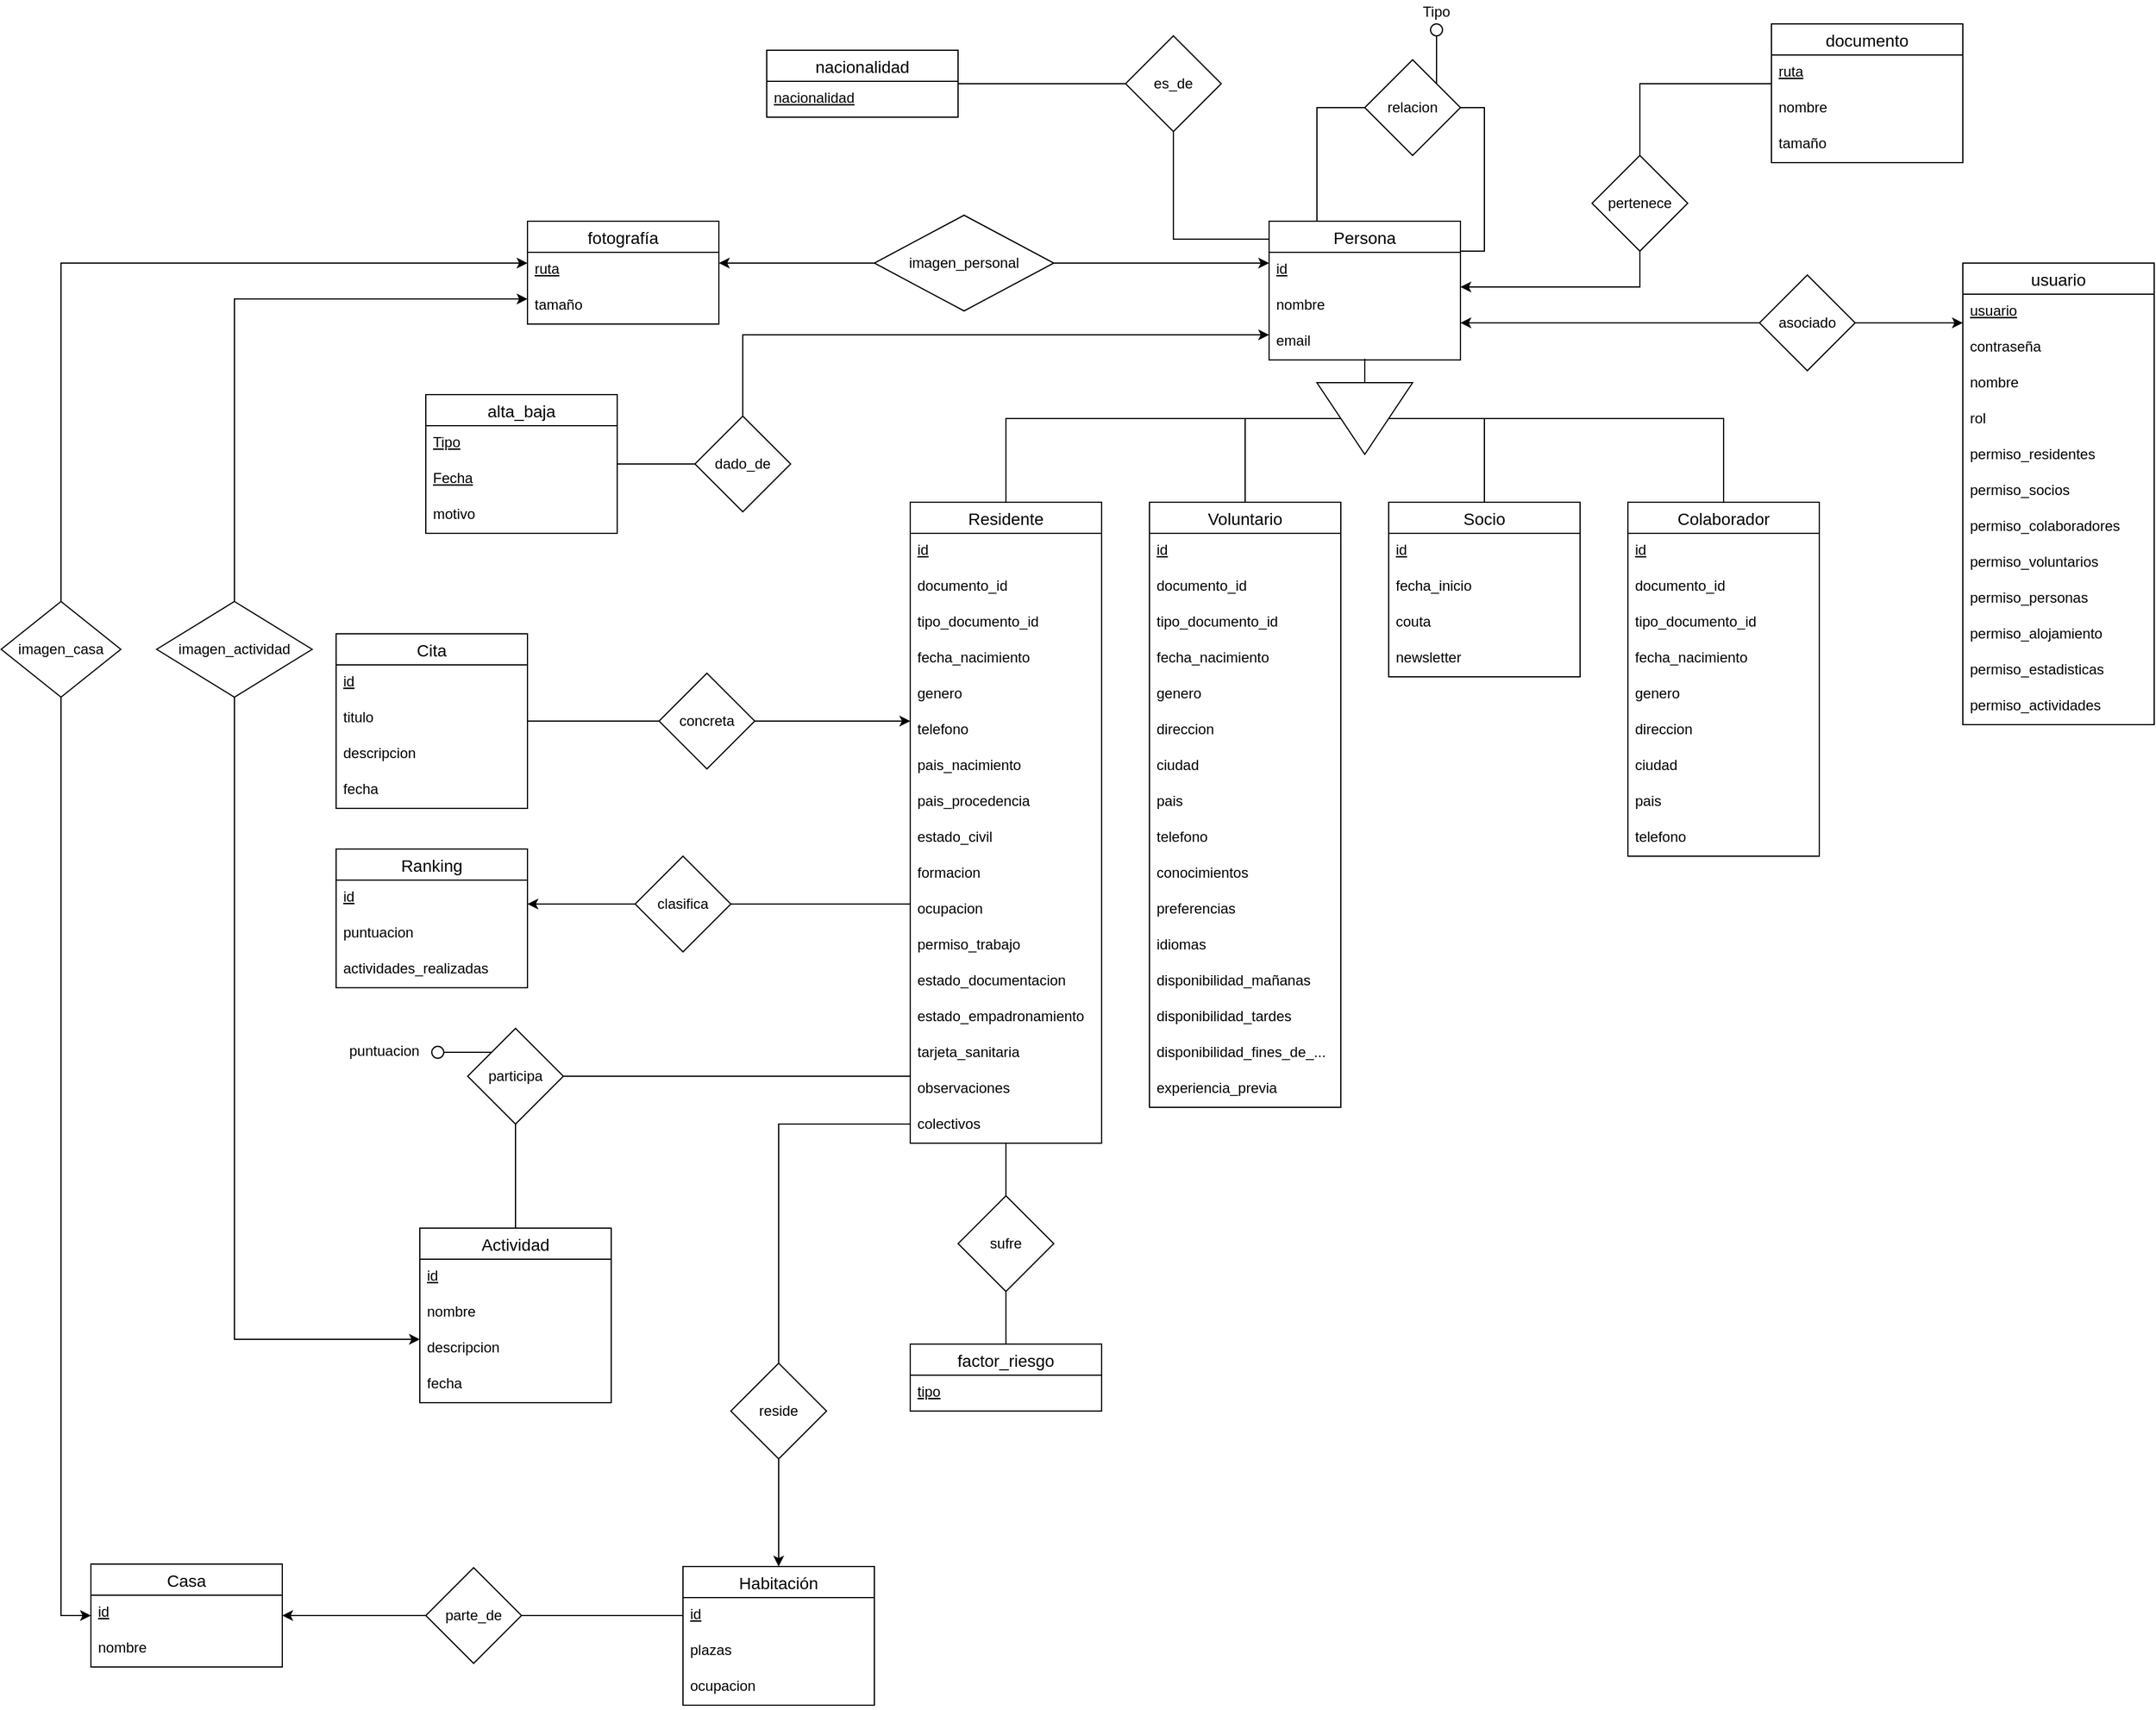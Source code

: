<mxfile>
    <diagram id="R2lEEEUBdFMjLlhIrx00" name="Page-1">
        <mxGraphModel dx="2031" dy="1960" grid="1" gridSize="10" guides="1" tooltips="1" connect="1" arrows="1" fold="1" page="1" pageScale="1" pageWidth="850" pageHeight="1100" math="0" shadow="0" extFonts="Permanent Marker^https://fonts.googleapis.com/css?family=Permanent+Marker">
            <root>
                <mxCell id="0"/>
                <mxCell id="1" parent="0"/>
                <mxCell id="RTzOuYfyrBg2ibAIZVm3-22" style="edgeStyle=orthogonalEdgeStyle;rounded=0;orthogonalLoop=1;jettySize=auto;html=1;endArrow=none;endFill=0;startArrow=classic;startFill=1;" parent="1" source="FFf9qLooeu-6CMNKy_Iy-1" target="RTzOuYfyrBg2ibAIZVm3-21" edge="1">
                    <mxGeometry relative="1" as="geometry">
                        <Array as="points">
                            <mxPoint x="660" y="190"/>
                            <mxPoint x="660" y="190"/>
                        </Array>
                    </mxGeometry>
                </mxCell>
                <mxCell id="FFf9qLooeu-6CMNKy_Iy-1" value="Persona" style="swimlane;fontStyle=0;childLayout=stackLayout;horizontal=1;startSize=26;horizontalStack=0;resizeParent=1;resizeParentMax=0;resizeLast=0;collapsible=1;marginBottom=0;align=center;fontSize=14;" parent="1" vertex="1">
                    <mxGeometry x="400" y="105" width="160" height="116" as="geometry"/>
                </mxCell>
                <mxCell id="FFf9qLooeu-6CMNKy_Iy-3" value="id" style="text;strokeColor=none;fillColor=none;spacingLeft=4;spacingRight=4;overflow=hidden;rotatable=0;points=[[0,0.5],[1,0.5]];portConstraint=eastwest;fontSize=12;fontStyle=4" parent="FFf9qLooeu-6CMNKy_Iy-1" vertex="1">
                    <mxGeometry y="26" width="160" height="30" as="geometry"/>
                </mxCell>
                <mxCell id="FFf9qLooeu-6CMNKy_Iy-4" value="nombre" style="text;strokeColor=none;fillColor=none;spacingLeft=4;spacingRight=4;overflow=hidden;rotatable=0;points=[[0,0.5],[1,0.5]];portConstraint=eastwest;fontSize=12;" parent="FFf9qLooeu-6CMNKy_Iy-1" vertex="1">
                    <mxGeometry y="56" width="160" height="30" as="geometry"/>
                </mxCell>
                <mxCell id="O4gCh91EaSXW-Slrrqmf-2" value="email" style="text;strokeColor=none;fillColor=none;spacingLeft=4;spacingRight=4;overflow=hidden;rotatable=0;points=[[0,0.5],[1,0.5]];portConstraint=eastwest;fontSize=12;" parent="FFf9qLooeu-6CMNKy_Iy-1" vertex="1">
                    <mxGeometry y="86" width="160" height="30" as="geometry"/>
                </mxCell>
                <mxCell id="FFf9qLooeu-6CMNKy_Iy-5" value="Voluntario" style="swimlane;fontStyle=0;childLayout=stackLayout;horizontal=1;startSize=26;horizontalStack=0;resizeParent=1;resizeParentMax=0;resizeLast=0;collapsible=1;marginBottom=0;align=center;fontSize=14;" parent="1" vertex="1">
                    <mxGeometry x="300" y="340" width="160" height="506" as="geometry"/>
                </mxCell>
                <mxCell id="FFf9qLooeu-6CMNKy_Iy-6" value="id" style="text;strokeColor=none;fillColor=none;spacingLeft=4;spacingRight=4;overflow=hidden;rotatable=0;points=[[0,0.5],[1,0.5]];portConstraint=eastwest;fontSize=12;fontStyle=4" parent="FFf9qLooeu-6CMNKy_Iy-5" vertex="1">
                    <mxGeometry y="26" width="160" height="30" as="geometry"/>
                </mxCell>
                <mxCell id="FFf9qLooeu-6CMNKy_Iy-7" value="documento_id" style="text;strokeColor=none;fillColor=none;spacingLeft=4;spacingRight=4;overflow=hidden;rotatable=0;points=[[0,0.5],[1,0.5]];portConstraint=eastwest;fontSize=12;" parent="FFf9qLooeu-6CMNKy_Iy-5" vertex="1">
                    <mxGeometry y="56" width="160" height="30" as="geometry"/>
                </mxCell>
                <mxCell id="O4gCh91EaSXW-Slrrqmf-4" value="tipo_documento_id" style="text;strokeColor=none;fillColor=none;spacingLeft=4;spacingRight=4;overflow=hidden;rotatable=0;points=[[0,0.5],[1,0.5]];portConstraint=eastwest;fontSize=12;" parent="FFf9qLooeu-6CMNKy_Iy-5" vertex="1">
                    <mxGeometry y="86" width="160" height="30" as="geometry"/>
                </mxCell>
                <mxCell id="O4gCh91EaSXW-Slrrqmf-84" value="fecha_nacimiento" style="text;strokeColor=none;fillColor=none;spacingLeft=4;spacingRight=4;overflow=hidden;rotatable=0;points=[[0,0.5],[1,0.5]];portConstraint=eastwest;fontSize=12;" parent="FFf9qLooeu-6CMNKy_Iy-5" vertex="1">
                    <mxGeometry y="116" width="160" height="30" as="geometry"/>
                </mxCell>
                <mxCell id="O4gCh91EaSXW-Slrrqmf-85" value="genero" style="text;strokeColor=none;fillColor=none;spacingLeft=4;spacingRight=4;overflow=hidden;rotatable=0;points=[[0,0.5],[1,0.5]];portConstraint=eastwest;fontSize=12;" parent="FFf9qLooeu-6CMNKy_Iy-5" vertex="1">
                    <mxGeometry y="146" width="160" height="30" as="geometry"/>
                </mxCell>
                <mxCell id="O4gCh91EaSXW-Slrrqmf-92" value="direccion" style="text;strokeColor=none;fillColor=none;spacingLeft=4;spacingRight=4;overflow=hidden;rotatable=0;points=[[0,0.5],[1,0.5]];portConstraint=eastwest;fontSize=12;" parent="FFf9qLooeu-6CMNKy_Iy-5" vertex="1">
                    <mxGeometry y="176" width="160" height="30" as="geometry"/>
                </mxCell>
                <mxCell id="O4gCh91EaSXW-Slrrqmf-93" value="ciudad" style="text;strokeColor=none;fillColor=none;spacingLeft=4;spacingRight=4;overflow=hidden;rotatable=0;points=[[0,0.5],[1,0.5]];portConstraint=eastwest;fontSize=12;" parent="FFf9qLooeu-6CMNKy_Iy-5" vertex="1">
                    <mxGeometry y="206" width="160" height="30" as="geometry"/>
                </mxCell>
                <mxCell id="O4gCh91EaSXW-Slrrqmf-94" value="pais" style="text;strokeColor=none;fillColor=none;spacingLeft=4;spacingRight=4;overflow=hidden;rotatable=0;points=[[0,0.5],[1,0.5]];portConstraint=eastwest;fontSize=12;" parent="FFf9qLooeu-6CMNKy_Iy-5" vertex="1">
                    <mxGeometry y="236" width="160" height="30" as="geometry"/>
                </mxCell>
                <mxCell id="O4gCh91EaSXW-Slrrqmf-96" value="telefono" style="text;strokeColor=none;fillColor=none;spacingLeft=4;spacingRight=4;overflow=hidden;rotatable=0;points=[[0,0.5],[1,0.5]];portConstraint=eastwest;fontSize=12;" parent="FFf9qLooeu-6CMNKy_Iy-5" vertex="1">
                    <mxGeometry y="266" width="160" height="30" as="geometry"/>
                </mxCell>
                <mxCell id="O4gCh91EaSXW-Slrrqmf-97" value="conocimientos" style="text;strokeColor=none;fillColor=none;spacingLeft=4;spacingRight=4;overflow=hidden;rotatable=0;points=[[0,0.5],[1,0.5]];portConstraint=eastwest;fontSize=12;" parent="FFf9qLooeu-6CMNKy_Iy-5" vertex="1">
                    <mxGeometry y="296" width="160" height="30" as="geometry"/>
                </mxCell>
                <mxCell id="O4gCh91EaSXW-Slrrqmf-98" value="preferencias" style="text;strokeColor=none;fillColor=none;spacingLeft=4;spacingRight=4;overflow=hidden;rotatable=0;points=[[0,0.5],[1,0.5]];portConstraint=eastwest;fontSize=12;" parent="FFf9qLooeu-6CMNKy_Iy-5" vertex="1">
                    <mxGeometry y="326" width="160" height="30" as="geometry"/>
                </mxCell>
                <mxCell id="O4gCh91EaSXW-Slrrqmf-99" value="idiomas" style="text;strokeColor=none;fillColor=none;spacingLeft=4;spacingRight=4;overflow=hidden;rotatable=0;points=[[0,0.5],[1,0.5]];portConstraint=eastwest;fontSize=12;" parent="FFf9qLooeu-6CMNKy_Iy-5" vertex="1">
                    <mxGeometry y="356" width="160" height="30" as="geometry"/>
                </mxCell>
                <mxCell id="O4gCh91EaSXW-Slrrqmf-100" value="disponibilidad_mañanas" style="text;strokeColor=none;fillColor=none;spacingLeft=4;spacingRight=4;overflow=hidden;rotatable=0;points=[[0,0.5],[1,0.5]];portConstraint=eastwest;fontSize=12;" parent="FFf9qLooeu-6CMNKy_Iy-5" vertex="1">
                    <mxGeometry y="386" width="160" height="30" as="geometry"/>
                </mxCell>
                <mxCell id="O4gCh91EaSXW-Slrrqmf-102" value="disponibilidad_tardes" style="text;strokeColor=none;fillColor=none;spacingLeft=4;spacingRight=4;overflow=hidden;rotatable=0;points=[[0,0.5],[1,0.5]];portConstraint=eastwest;fontSize=12;" parent="FFf9qLooeu-6CMNKy_Iy-5" vertex="1">
                    <mxGeometry y="416" width="160" height="30" as="geometry"/>
                </mxCell>
                <mxCell id="O4gCh91EaSXW-Slrrqmf-103" value="disponibilidad_fines_de_..." style="text;strokeColor=none;fillColor=none;spacingLeft=4;spacingRight=4;overflow=hidden;rotatable=0;points=[[0,0.5],[1,0.5]];portConstraint=eastwest;fontSize=12;" parent="FFf9qLooeu-6CMNKy_Iy-5" vertex="1">
                    <mxGeometry y="446" width="160" height="30" as="geometry"/>
                </mxCell>
                <mxCell id="O4gCh91EaSXW-Slrrqmf-114" value="experiencia_previa" style="text;strokeColor=none;fillColor=none;spacingLeft=4;spacingRight=4;overflow=hidden;rotatable=0;points=[[0,0.5],[1,0.5]];portConstraint=eastwest;fontSize=12;" parent="FFf9qLooeu-6CMNKy_Iy-5" vertex="1">
                    <mxGeometry y="476" width="160" height="30" as="geometry"/>
                </mxCell>
                <mxCell id="FFf9qLooeu-6CMNKy_Iy-8" value="Socio" style="swimlane;fontStyle=0;childLayout=stackLayout;horizontal=1;startSize=26;horizontalStack=0;resizeParent=1;resizeParentMax=0;resizeLast=0;collapsible=1;marginBottom=0;align=center;fontSize=14;" parent="1" vertex="1">
                    <mxGeometry x="500" y="340" width="160" height="146" as="geometry"/>
                </mxCell>
                <mxCell id="FFf9qLooeu-6CMNKy_Iy-10" value="id" style="text;strokeColor=none;fillColor=none;spacingLeft=4;spacingRight=4;overflow=hidden;rotatable=0;points=[[0,0.5],[1,0.5]];portConstraint=eastwest;fontSize=12;fontStyle=4" parent="FFf9qLooeu-6CMNKy_Iy-8" vertex="1">
                    <mxGeometry y="26" width="160" height="30" as="geometry"/>
                </mxCell>
                <mxCell id="O4gCh91EaSXW-Slrrqmf-115" value="fecha_inicio" style="text;strokeColor=none;fillColor=none;spacingLeft=4;spacingRight=4;overflow=hidden;rotatable=0;points=[[0,0.5],[1,0.5]];portConstraint=eastwest;fontSize=12;" parent="FFf9qLooeu-6CMNKy_Iy-8" vertex="1">
                    <mxGeometry y="56" width="160" height="30" as="geometry"/>
                </mxCell>
                <mxCell id="O4gCh91EaSXW-Slrrqmf-116" value="couta" style="text;strokeColor=none;fillColor=none;spacingLeft=4;spacingRight=4;overflow=hidden;rotatable=0;points=[[0,0.5],[1,0.5]];portConstraint=eastwest;fontSize=12;" parent="FFf9qLooeu-6CMNKy_Iy-8" vertex="1">
                    <mxGeometry y="86" width="160" height="30" as="geometry"/>
                </mxCell>
                <mxCell id="O4gCh91EaSXW-Slrrqmf-117" value="newsletter" style="text;strokeColor=none;fillColor=none;spacingLeft=4;spacingRight=4;overflow=hidden;rotatable=0;points=[[0,0.5],[1,0.5]];portConstraint=eastwest;fontSize=12;" parent="FFf9qLooeu-6CMNKy_Iy-8" vertex="1">
                    <mxGeometry y="116" width="160" height="30" as="geometry"/>
                </mxCell>
                <mxCell id="FFf9qLooeu-6CMNKy_Iy-11" value="Colaborador" style="swimlane;fontStyle=0;childLayout=stackLayout;horizontal=1;startSize=26;horizontalStack=0;resizeParent=1;resizeParentMax=0;resizeLast=0;collapsible=1;marginBottom=0;align=center;fontSize=14;" parent="1" vertex="1">
                    <mxGeometry x="700" y="340" width="160" height="296" as="geometry"/>
                </mxCell>
                <mxCell id="FFf9qLooeu-6CMNKy_Iy-13" value="id" style="text;strokeColor=none;fillColor=none;spacingLeft=4;spacingRight=4;overflow=hidden;rotatable=0;points=[[0,0.5],[1,0.5]];portConstraint=eastwest;fontSize=12;fontStyle=4" parent="FFf9qLooeu-6CMNKy_Iy-11" vertex="1">
                    <mxGeometry y="26" width="160" height="30" as="geometry"/>
                </mxCell>
                <mxCell id="O4gCh91EaSXW-Slrrqmf-7" value="documento_id" style="text;strokeColor=none;fillColor=none;spacingLeft=4;spacingRight=4;overflow=hidden;rotatable=0;points=[[0,0.5],[1,0.5]];portConstraint=eastwest;fontSize=12;" parent="FFf9qLooeu-6CMNKy_Iy-11" vertex="1">
                    <mxGeometry y="56" width="160" height="30" as="geometry"/>
                </mxCell>
                <mxCell id="O4gCh91EaSXW-Slrrqmf-8" value="tipo_documento_id" style="text;strokeColor=none;fillColor=none;spacingLeft=4;spacingRight=4;overflow=hidden;rotatable=0;points=[[0,0.5],[1,0.5]];portConstraint=eastwest;fontSize=12;" parent="FFf9qLooeu-6CMNKy_Iy-11" vertex="1">
                    <mxGeometry y="86" width="160" height="30" as="geometry"/>
                </mxCell>
                <mxCell id="O4gCh91EaSXW-Slrrqmf-121" value="fecha_nacimiento" style="text;strokeColor=none;fillColor=none;spacingLeft=4;spacingRight=4;overflow=hidden;rotatable=0;points=[[0,0.5],[1,0.5]];portConstraint=eastwest;fontSize=12;" parent="FFf9qLooeu-6CMNKy_Iy-11" vertex="1">
                    <mxGeometry y="116" width="160" height="30" as="geometry"/>
                </mxCell>
                <mxCell id="O4gCh91EaSXW-Slrrqmf-122" value="genero" style="text;strokeColor=none;fillColor=none;spacingLeft=4;spacingRight=4;overflow=hidden;rotatable=0;points=[[0,0.5],[1,0.5]];portConstraint=eastwest;fontSize=12;" parent="FFf9qLooeu-6CMNKy_Iy-11" vertex="1">
                    <mxGeometry y="146" width="160" height="30" as="geometry"/>
                </mxCell>
                <mxCell id="O4gCh91EaSXW-Slrrqmf-123" value="direccion" style="text;strokeColor=none;fillColor=none;spacingLeft=4;spacingRight=4;overflow=hidden;rotatable=0;points=[[0,0.5],[1,0.5]];portConstraint=eastwest;fontSize=12;" parent="FFf9qLooeu-6CMNKy_Iy-11" vertex="1">
                    <mxGeometry y="176" width="160" height="30" as="geometry"/>
                </mxCell>
                <mxCell id="O4gCh91EaSXW-Slrrqmf-124" value="ciudad" style="text;strokeColor=none;fillColor=none;spacingLeft=4;spacingRight=4;overflow=hidden;rotatable=0;points=[[0,0.5],[1,0.5]];portConstraint=eastwest;fontSize=12;" parent="FFf9qLooeu-6CMNKy_Iy-11" vertex="1">
                    <mxGeometry y="206" width="160" height="30" as="geometry"/>
                </mxCell>
                <mxCell id="O4gCh91EaSXW-Slrrqmf-125" value="pais" style="text;strokeColor=none;fillColor=none;spacingLeft=4;spacingRight=4;overflow=hidden;rotatable=0;points=[[0,0.5],[1,0.5]];portConstraint=eastwest;fontSize=12;" parent="FFf9qLooeu-6CMNKy_Iy-11" vertex="1">
                    <mxGeometry y="236" width="160" height="30" as="geometry"/>
                </mxCell>
                <mxCell id="O4gCh91EaSXW-Slrrqmf-127" value="telefono" style="text;strokeColor=none;fillColor=none;spacingLeft=4;spacingRight=4;overflow=hidden;rotatable=0;points=[[0,0.5],[1,0.5]];portConstraint=eastwest;fontSize=12;" parent="FFf9qLooeu-6CMNKy_Iy-11" vertex="1">
                    <mxGeometry y="266" width="160" height="30" as="geometry"/>
                </mxCell>
                <mxCell id="8" style="edgeStyle=orthogonalEdgeStyle;rounded=0;orthogonalLoop=1;jettySize=auto;html=1;endArrow=none;endFill=0;" edge="1" parent="1" source="FFf9qLooeu-6CMNKy_Iy-14" target="7">
                    <mxGeometry relative="1" as="geometry"/>
                </mxCell>
                <mxCell id="FFf9qLooeu-6CMNKy_Iy-14" value="Residente" style="swimlane;fontStyle=0;childLayout=stackLayout;horizontal=1;startSize=26;horizontalStack=0;resizeParent=1;resizeParentMax=0;resizeLast=0;collapsible=1;marginBottom=0;align=center;fontSize=14;" parent="1" vertex="1">
                    <mxGeometry x="100" y="340" width="160" height="536" as="geometry"/>
                </mxCell>
                <mxCell id="FFf9qLooeu-6CMNKy_Iy-15" value="id" style="text;strokeColor=none;fillColor=none;spacingLeft=4;spacingRight=4;overflow=hidden;rotatable=0;points=[[0,0.5],[1,0.5]];portConstraint=eastwest;fontSize=12;fontStyle=4" parent="FFf9qLooeu-6CMNKy_Iy-14" vertex="1">
                    <mxGeometry y="26" width="160" height="30" as="geometry"/>
                </mxCell>
                <mxCell id="FFf9qLooeu-6CMNKy_Iy-16" value="documento_id" style="text;strokeColor=none;fillColor=none;spacingLeft=4;spacingRight=4;overflow=hidden;rotatable=0;points=[[0,0.5],[1,0.5]];portConstraint=eastwest;fontSize=12;" parent="FFf9qLooeu-6CMNKy_Iy-14" vertex="1">
                    <mxGeometry y="56" width="160" height="30" as="geometry"/>
                </mxCell>
                <mxCell id="O4gCh91EaSXW-Slrrqmf-3" value="tipo_documento_id" style="text;strokeColor=none;fillColor=none;spacingLeft=4;spacingRight=4;overflow=hidden;rotatable=0;points=[[0,0.5],[1,0.5]];portConstraint=eastwest;fontSize=12;" parent="FFf9qLooeu-6CMNKy_Iy-14" vertex="1">
                    <mxGeometry y="86" width="160" height="30" as="geometry"/>
                </mxCell>
                <mxCell id="O4gCh91EaSXW-Slrrqmf-9" value="fecha_nacimiento" style="text;strokeColor=none;fillColor=none;spacingLeft=4;spacingRight=4;overflow=hidden;rotatable=0;points=[[0,0.5],[1,0.5]];portConstraint=eastwest;fontSize=12;" parent="FFf9qLooeu-6CMNKy_Iy-14" vertex="1">
                    <mxGeometry y="116" width="160" height="30" as="geometry"/>
                </mxCell>
                <mxCell id="O4gCh91EaSXW-Slrrqmf-10" value="genero" style="text;strokeColor=none;fillColor=none;spacingLeft=4;spacingRight=4;overflow=hidden;rotatable=0;points=[[0,0.5],[1,0.5]];portConstraint=eastwest;fontSize=12;" parent="FFf9qLooeu-6CMNKy_Iy-14" vertex="1">
                    <mxGeometry y="146" width="160" height="30" as="geometry"/>
                </mxCell>
                <mxCell id="O4gCh91EaSXW-Slrrqmf-11" value="telefono" style="text;strokeColor=none;fillColor=none;spacingLeft=4;spacingRight=4;overflow=hidden;rotatable=0;points=[[0,0.5],[1,0.5]];portConstraint=eastwest;fontSize=12;" parent="FFf9qLooeu-6CMNKy_Iy-14" vertex="1">
                    <mxGeometry y="176" width="160" height="30" as="geometry"/>
                </mxCell>
                <mxCell id="O4gCh91EaSXW-Slrrqmf-21" value="pais_nacimiento" style="text;strokeColor=none;fillColor=none;spacingLeft=4;spacingRight=4;overflow=hidden;rotatable=0;points=[[0,0.5],[1,0.5]];portConstraint=eastwest;fontSize=12;" parent="FFf9qLooeu-6CMNKy_Iy-14" vertex="1">
                    <mxGeometry y="206" width="160" height="30" as="geometry"/>
                </mxCell>
                <mxCell id="O4gCh91EaSXW-Slrrqmf-22" value="pais_procedencia" style="text;strokeColor=none;fillColor=none;spacingLeft=4;spacingRight=4;overflow=hidden;rotatable=0;points=[[0,0.5],[1,0.5]];portConstraint=eastwest;fontSize=12;" parent="FFf9qLooeu-6CMNKy_Iy-14" vertex="1">
                    <mxGeometry y="236" width="160" height="30" as="geometry"/>
                </mxCell>
                <mxCell id="O4gCh91EaSXW-Slrrqmf-31" value="estado_civil" style="text;strokeColor=none;fillColor=none;spacingLeft=4;spacingRight=4;overflow=hidden;rotatable=0;points=[[0,0.5],[1,0.5]];portConstraint=eastwest;fontSize=12;" parent="FFf9qLooeu-6CMNKy_Iy-14" vertex="1">
                    <mxGeometry y="266" width="160" height="30" as="geometry"/>
                </mxCell>
                <mxCell id="O4gCh91EaSXW-Slrrqmf-35" value="formacion" style="text;strokeColor=none;fillColor=none;spacingLeft=4;spacingRight=4;overflow=hidden;rotatable=0;points=[[0,0.5],[1,0.5]];portConstraint=eastwest;fontSize=12;" parent="FFf9qLooeu-6CMNKy_Iy-14" vertex="1">
                    <mxGeometry y="296" width="160" height="30" as="geometry"/>
                </mxCell>
                <mxCell id="O4gCh91EaSXW-Slrrqmf-36" value="ocupacion" style="text;strokeColor=none;fillColor=none;spacingLeft=4;spacingRight=4;overflow=hidden;rotatable=0;points=[[0,0.5],[1,0.5]];portConstraint=eastwest;fontSize=12;" parent="FFf9qLooeu-6CMNKy_Iy-14" vertex="1">
                    <mxGeometry y="326" width="160" height="30" as="geometry"/>
                </mxCell>
                <mxCell id="O4gCh91EaSXW-Slrrqmf-53" value="permiso_trabajo" style="text;strokeColor=none;fillColor=none;spacingLeft=4;spacingRight=4;overflow=hidden;rotatable=0;points=[[0,0.5],[1,0.5]];portConstraint=eastwest;fontSize=12;" parent="FFf9qLooeu-6CMNKy_Iy-14" vertex="1">
                    <mxGeometry y="356" width="160" height="30" as="geometry"/>
                </mxCell>
                <mxCell id="O4gCh91EaSXW-Slrrqmf-70" value="estado_documentacion" style="text;strokeColor=none;fillColor=none;spacingLeft=4;spacingRight=4;overflow=hidden;rotatable=0;points=[[0,0.5],[1,0.5]];portConstraint=eastwest;fontSize=12;" parent="FFf9qLooeu-6CMNKy_Iy-14" vertex="1">
                    <mxGeometry y="386" width="160" height="30" as="geometry"/>
                </mxCell>
                <mxCell id="O4gCh91EaSXW-Slrrqmf-71" value="estado_empadronamiento" style="text;strokeColor=none;fillColor=none;spacingLeft=4;spacingRight=4;overflow=hidden;rotatable=0;points=[[0,0.5],[1,0.5]];portConstraint=eastwest;fontSize=12;" parent="FFf9qLooeu-6CMNKy_Iy-14" vertex="1">
                    <mxGeometry y="416" width="160" height="30" as="geometry"/>
                </mxCell>
                <mxCell id="O4gCh91EaSXW-Slrrqmf-72" value="tarjeta_sanitaria" style="text;strokeColor=none;fillColor=none;spacingLeft=4;spacingRight=4;overflow=hidden;rotatable=0;points=[[0,0.5],[1,0.5]];portConstraint=eastwest;fontSize=12;" parent="FFf9qLooeu-6CMNKy_Iy-14" vertex="1">
                    <mxGeometry y="446" width="160" height="30" as="geometry"/>
                </mxCell>
                <mxCell id="O4gCh91EaSXW-Slrrqmf-76" value="observaciones" style="text;strokeColor=none;fillColor=none;spacingLeft=4;spacingRight=4;overflow=hidden;rotatable=0;points=[[0,0.5],[1,0.5]];portConstraint=eastwest;fontSize=12;" parent="FFf9qLooeu-6CMNKy_Iy-14" vertex="1">
                    <mxGeometry y="476" width="160" height="30" as="geometry"/>
                </mxCell>
                <mxCell id="O4gCh91EaSXW-Slrrqmf-77" value="colectivos" style="text;strokeColor=none;fillColor=none;spacingLeft=4;spacingRight=4;overflow=hidden;rotatable=0;points=[[0,0.5],[1,0.5]];portConstraint=eastwest;fontSize=12;" parent="FFf9qLooeu-6CMNKy_Iy-14" vertex="1">
                    <mxGeometry y="506" width="160" height="30" as="geometry"/>
                </mxCell>
                <mxCell id="FFf9qLooeu-6CMNKy_Iy-19" style="edgeStyle=orthogonalEdgeStyle;rounded=0;orthogonalLoop=1;jettySize=auto;html=1;endArrow=none;endFill=0;" parent="1" source="FFf9qLooeu-6CMNKy_Iy-17" target="FFf9qLooeu-6CMNKy_Iy-1" edge="1">
                    <mxGeometry relative="1" as="geometry"/>
                </mxCell>
                <mxCell id="FFf9qLooeu-6CMNKy_Iy-20" style="edgeStyle=orthogonalEdgeStyle;rounded=0;orthogonalLoop=1;jettySize=auto;html=1;endArrow=none;endFill=0;" parent="1" source="FFf9qLooeu-6CMNKy_Iy-17" target="FFf9qLooeu-6CMNKy_Iy-14" edge="1">
                    <mxGeometry relative="1" as="geometry"/>
                </mxCell>
                <mxCell id="FFf9qLooeu-6CMNKy_Iy-21" style="edgeStyle=orthogonalEdgeStyle;rounded=0;orthogonalLoop=1;jettySize=auto;html=1;endArrow=none;endFill=0;" parent="1" source="FFf9qLooeu-6CMNKy_Iy-17" target="FFf9qLooeu-6CMNKy_Iy-5" edge="1">
                    <mxGeometry relative="1" as="geometry">
                        <Array as="points">
                            <mxPoint x="380" y="270"/>
                        </Array>
                    </mxGeometry>
                </mxCell>
                <mxCell id="FFf9qLooeu-6CMNKy_Iy-22" style="edgeStyle=orthogonalEdgeStyle;rounded=0;orthogonalLoop=1;jettySize=auto;html=1;endArrow=none;endFill=0;" parent="1" source="FFf9qLooeu-6CMNKy_Iy-17" target="FFf9qLooeu-6CMNKy_Iy-8" edge="1">
                    <mxGeometry relative="1" as="geometry">
                        <Array as="points">
                            <mxPoint x="580" y="270"/>
                        </Array>
                    </mxGeometry>
                </mxCell>
                <mxCell id="FFf9qLooeu-6CMNKy_Iy-23" style="edgeStyle=orthogonalEdgeStyle;rounded=0;orthogonalLoop=1;jettySize=auto;html=1;endArrow=none;endFill=0;" parent="1" source="FFf9qLooeu-6CMNKy_Iy-17" target="FFf9qLooeu-6CMNKy_Iy-11" edge="1">
                    <mxGeometry relative="1" as="geometry"/>
                </mxCell>
                <mxCell id="FFf9qLooeu-6CMNKy_Iy-17" value="" style="triangle;whiteSpace=wrap;html=1;rotation=90;" parent="1" vertex="1">
                    <mxGeometry x="450" y="230" width="60" height="80" as="geometry"/>
                </mxCell>
                <mxCell id="FFf9qLooeu-6CMNKy_Iy-28" style="edgeStyle=orthogonalEdgeStyle;rounded=0;orthogonalLoop=1;jettySize=auto;html=1;endArrow=none;endFill=0;" parent="1" source="FFf9qLooeu-6CMNKy_Iy-24" target="FFf9qLooeu-6CMNKy_Iy-27" edge="1">
                    <mxGeometry relative="1" as="geometry"/>
                </mxCell>
                <mxCell id="FFf9qLooeu-6CMNKy_Iy-24" value="alta_baja" style="swimlane;fontStyle=0;childLayout=stackLayout;horizontal=1;startSize=26;horizontalStack=0;resizeParent=1;resizeParentMax=0;resizeLast=0;collapsible=1;marginBottom=0;align=center;fontSize=14;" parent="1" vertex="1">
                    <mxGeometry x="-305" y="250" width="160" height="116" as="geometry"/>
                </mxCell>
                <mxCell id="FFf9qLooeu-6CMNKy_Iy-25" value="Tipo" style="text;strokeColor=none;fillColor=none;spacingLeft=4;spacingRight=4;overflow=hidden;rotatable=0;points=[[0,0.5],[1,0.5]];portConstraint=eastwest;fontSize=12;fontStyle=4" parent="FFf9qLooeu-6CMNKy_Iy-24" vertex="1">
                    <mxGeometry y="26" width="160" height="30" as="geometry"/>
                </mxCell>
                <mxCell id="FFf9qLooeu-6CMNKy_Iy-26" value="Fecha" style="text;strokeColor=none;fillColor=none;spacingLeft=4;spacingRight=4;overflow=hidden;rotatable=0;points=[[0,0.5],[1,0.5]];portConstraint=eastwest;fontSize=12;fontStyle=4" parent="FFf9qLooeu-6CMNKy_Iy-24" vertex="1">
                    <mxGeometry y="56" width="160" height="30" as="geometry"/>
                </mxCell>
                <mxCell id="O4gCh91EaSXW-Slrrqmf-30" value="motivo" style="text;strokeColor=none;fillColor=none;spacingLeft=4;spacingRight=4;overflow=hidden;rotatable=0;points=[[0,0.5],[1,0.5]];portConstraint=eastwest;fontSize=12;" parent="FFf9qLooeu-6CMNKy_Iy-24" vertex="1">
                    <mxGeometry y="86" width="160" height="30" as="geometry"/>
                </mxCell>
                <mxCell id="FFf9qLooeu-6CMNKy_Iy-30" style="edgeStyle=orthogonalEdgeStyle;rounded=0;orthogonalLoop=1;jettySize=auto;html=1;endArrow=classic;endFill=1;" parent="1" source="FFf9qLooeu-6CMNKy_Iy-27" target="FFf9qLooeu-6CMNKy_Iy-1" edge="1">
                    <mxGeometry relative="1" as="geometry">
                        <mxPoint x="80" y="440" as="targetPoint"/>
                        <Array as="points">
                            <mxPoint x="-40" y="200"/>
                        </Array>
                    </mxGeometry>
                </mxCell>
                <mxCell id="FFf9qLooeu-6CMNKy_Iy-27" value="dado_de" style="rhombus;whiteSpace=wrap;html=1;" parent="1" vertex="1">
                    <mxGeometry x="-80" y="268" width="80" height="80" as="geometry"/>
                </mxCell>
                <mxCell id="FFf9qLooeu-6CMNKy_Iy-31" value="fotografía" style="swimlane;fontStyle=0;childLayout=stackLayout;horizontal=1;startSize=26;horizontalStack=0;resizeParent=1;resizeParentMax=0;resizeLast=0;collapsible=1;marginBottom=0;align=center;fontSize=14;" parent="1" vertex="1">
                    <mxGeometry x="-220" y="105" width="160" height="86" as="geometry"/>
                </mxCell>
                <mxCell id="FFf9qLooeu-6CMNKy_Iy-32" value="ruta" style="text;strokeColor=none;fillColor=none;spacingLeft=4;spacingRight=4;overflow=hidden;rotatable=0;points=[[0,0.5],[1,0.5]];portConstraint=eastwest;fontSize=12;fontStyle=4" parent="FFf9qLooeu-6CMNKy_Iy-31" vertex="1">
                    <mxGeometry y="26" width="160" height="30" as="geometry"/>
                </mxCell>
                <mxCell id="FFf9qLooeu-6CMNKy_Iy-35" value="tamaño" style="text;strokeColor=none;fillColor=none;spacingLeft=4;spacingRight=4;overflow=hidden;rotatable=0;points=[[0,0.5],[1,0.5]];portConstraint=eastwest;fontSize=12;" parent="FFf9qLooeu-6CMNKy_Iy-31" vertex="1">
                    <mxGeometry y="56" width="160" height="30" as="geometry"/>
                </mxCell>
                <mxCell id="FFf9qLooeu-6CMNKy_Iy-37" style="edgeStyle=orthogonalEdgeStyle;rounded=0;orthogonalLoop=1;jettySize=auto;html=1;endArrow=classic;endFill=1;" parent="1" source="FFf9qLooeu-6CMNKy_Iy-36" target="FFf9qLooeu-6CMNKy_Iy-1" edge="1">
                    <mxGeometry relative="1" as="geometry">
                        <Array as="points">
                            <mxPoint x="710" y="160"/>
                        </Array>
                    </mxGeometry>
                </mxCell>
                <mxCell id="FFf9qLooeu-6CMNKy_Iy-38" style="edgeStyle=orthogonalEdgeStyle;rounded=0;orthogonalLoop=1;jettySize=auto;html=1;endArrow=none;endFill=0;" parent="1" source="FFf9qLooeu-6CMNKy_Iy-36" target="Ze54EGar3hF_JNQqJty--6" edge="1">
                    <mxGeometry relative="1" as="geometry">
                        <Array as="points">
                            <mxPoint x="710" y="-10"/>
                        </Array>
                    </mxGeometry>
                </mxCell>
                <mxCell id="FFf9qLooeu-6CMNKy_Iy-36" value="pertenece" style="rhombus;whiteSpace=wrap;html=1;" parent="1" vertex="1">
                    <mxGeometry x="670" y="50" width="80" height="80" as="geometry"/>
                </mxCell>
                <mxCell id="FFf9qLooeu-6CMNKy_Iy-39" value="Cita" style="swimlane;fontStyle=0;childLayout=stackLayout;horizontal=1;startSize=26;horizontalStack=0;resizeParent=1;resizeParentMax=0;resizeLast=0;collapsible=1;marginBottom=0;align=center;fontSize=14;" parent="1" vertex="1">
                    <mxGeometry x="-380" y="450" width="160" height="146" as="geometry"/>
                </mxCell>
                <mxCell id="RTzOuYfyrBg2ibAIZVm3-7" value="id" style="text;strokeColor=none;fillColor=none;spacingLeft=4;spacingRight=4;overflow=hidden;rotatable=0;points=[[0,0.5],[1,0.5]];portConstraint=eastwest;fontSize=12;fontStyle=4" parent="FFf9qLooeu-6CMNKy_Iy-39" vertex="1">
                    <mxGeometry y="26" width="160" height="30" as="geometry"/>
                </mxCell>
                <mxCell id="FFf9qLooeu-6CMNKy_Iy-40" value="titulo" style="text;strokeColor=none;fillColor=none;spacingLeft=4;spacingRight=4;overflow=hidden;rotatable=0;points=[[0,0.5],[1,0.5]];portConstraint=eastwest;fontSize=12;" parent="FFf9qLooeu-6CMNKy_Iy-39" vertex="1">
                    <mxGeometry y="56" width="160" height="30" as="geometry"/>
                </mxCell>
                <mxCell id="O4gCh91EaSXW-Slrrqmf-128" value="descripcion" style="text;strokeColor=none;fillColor=none;spacingLeft=4;spacingRight=4;overflow=hidden;rotatable=0;points=[[0,0.5],[1,0.5]];portConstraint=eastwest;fontSize=12;" parent="FFf9qLooeu-6CMNKy_Iy-39" vertex="1">
                    <mxGeometry y="86" width="160" height="30" as="geometry"/>
                </mxCell>
                <mxCell id="FFf9qLooeu-6CMNKy_Iy-41" value="fecha" style="text;strokeColor=none;fillColor=none;spacingLeft=4;spacingRight=4;overflow=hidden;rotatable=0;points=[[0,0.5],[1,0.5]];portConstraint=eastwest;fontSize=12;" parent="FFf9qLooeu-6CMNKy_Iy-39" vertex="1">
                    <mxGeometry y="116" width="160" height="30" as="geometry"/>
                </mxCell>
                <mxCell id="FFf9qLooeu-6CMNKy_Iy-44" style="edgeStyle=orthogonalEdgeStyle;rounded=0;orthogonalLoop=1;jettySize=auto;html=1;endArrow=none;endFill=0;" parent="1" source="FFf9qLooeu-6CMNKy_Iy-43" target="FFf9qLooeu-6CMNKy_Iy-39" edge="1">
                    <mxGeometry relative="1" as="geometry"/>
                </mxCell>
                <mxCell id="FFf9qLooeu-6CMNKy_Iy-45" style="edgeStyle=orthogonalEdgeStyle;rounded=0;orthogonalLoop=1;jettySize=auto;html=1;endArrow=classic;endFill=1;" parent="1" source="FFf9qLooeu-6CMNKy_Iy-43" target="FFf9qLooeu-6CMNKy_Iy-14" edge="1">
                    <mxGeometry relative="1" as="geometry">
                        <Array as="points">
                            <mxPoint x="100" y="523"/>
                            <mxPoint x="100" y="523"/>
                        </Array>
                    </mxGeometry>
                </mxCell>
                <mxCell id="FFf9qLooeu-6CMNKy_Iy-43" value="concreta" style="rhombus;whiteSpace=wrap;html=1;" parent="1" vertex="1">
                    <mxGeometry x="-110" y="483" width="80" height="80" as="geometry"/>
                </mxCell>
                <mxCell id="FFf9qLooeu-6CMNKy_Iy-46" value="Habitación" style="swimlane;fontStyle=0;childLayout=stackLayout;horizontal=1;startSize=26;horizontalStack=0;resizeParent=1;resizeParentMax=0;resizeLast=0;collapsible=1;marginBottom=0;align=center;fontSize=14;" parent="1" vertex="1">
                    <mxGeometry x="-90" y="1230" width="160" height="116" as="geometry"/>
                </mxCell>
                <mxCell id="FFf9qLooeu-6CMNKy_Iy-47" value="id" style="text;strokeColor=none;fillColor=none;spacingLeft=4;spacingRight=4;overflow=hidden;rotatable=0;points=[[0,0.5],[1,0.5]];portConstraint=eastwest;fontSize=12;fontStyle=4" parent="FFf9qLooeu-6CMNKy_Iy-46" vertex="1">
                    <mxGeometry y="26" width="160" height="30" as="geometry"/>
                </mxCell>
                <mxCell id="FFf9qLooeu-6CMNKy_Iy-48" value="plazas" style="text;strokeColor=none;fillColor=none;spacingLeft=4;spacingRight=4;overflow=hidden;rotatable=0;points=[[0,0.5],[1,0.5]];portConstraint=eastwest;fontSize=12;" parent="FFf9qLooeu-6CMNKy_Iy-46" vertex="1">
                    <mxGeometry y="56" width="160" height="30" as="geometry"/>
                </mxCell>
                <mxCell id="FFf9qLooeu-6CMNKy_Iy-49" value="ocupacion" style="text;strokeColor=none;fillColor=none;spacingLeft=4;spacingRight=4;overflow=hidden;rotatable=0;points=[[0,0.5],[1,0.5]];portConstraint=eastwest;fontSize=12;" parent="FFf9qLooeu-6CMNKy_Iy-46" vertex="1">
                    <mxGeometry y="86" width="160" height="30" as="geometry"/>
                </mxCell>
                <mxCell id="nmJCja0T0oJo21-9fYm4-6" style="edgeStyle=orthogonalEdgeStyle;rounded=0;orthogonalLoop=1;jettySize=auto;html=1;entryX=0.5;entryY=1;entryDx=0;entryDy=0;startArrow=classic;startFill=1;endArrow=none;endFill=0;" parent="1" source="FFf9qLooeu-6CMNKy_Iy-50" target="nmJCja0T0oJo21-9fYm4-7" edge="1">
                    <mxGeometry relative="1" as="geometry">
                        <mxPoint x="-660" y="470" as="targetPoint"/>
                        <Array as="points">
                            <mxPoint x="-610" y="1271"/>
                        </Array>
                    </mxGeometry>
                </mxCell>
                <mxCell id="FFf9qLooeu-6CMNKy_Iy-50" value="Casa" style="swimlane;fontStyle=0;childLayout=stackLayout;horizontal=1;startSize=26;horizontalStack=0;resizeParent=1;resizeParentMax=0;resizeLast=0;collapsible=1;marginBottom=0;align=center;fontSize=14;" parent="1" vertex="1">
                    <mxGeometry x="-585" y="1228" width="160" height="86" as="geometry"/>
                </mxCell>
                <mxCell id="FFf9qLooeu-6CMNKy_Iy-51" value="id" style="text;strokeColor=none;fillColor=none;spacingLeft=4;spacingRight=4;overflow=hidden;rotatable=0;points=[[0,0.5],[1,0.5]];portConstraint=eastwest;fontSize=12;fontStyle=4" parent="FFf9qLooeu-6CMNKy_Iy-50" vertex="1">
                    <mxGeometry y="26" width="160" height="30" as="geometry"/>
                </mxCell>
                <mxCell id="FFf9qLooeu-6CMNKy_Iy-52" value="nombre" style="text;strokeColor=none;fillColor=none;spacingLeft=4;spacingRight=4;overflow=hidden;rotatable=0;points=[[0,0.5],[1,0.5]];portConstraint=eastwest;fontSize=12;" parent="FFf9qLooeu-6CMNKy_Iy-50" vertex="1">
                    <mxGeometry y="56" width="160" height="30" as="geometry"/>
                </mxCell>
                <mxCell id="FFf9qLooeu-6CMNKy_Iy-55" style="edgeStyle=orthogonalEdgeStyle;rounded=0;orthogonalLoop=1;jettySize=auto;html=1;endArrow=none;endFill=0;" parent="1" source="FFf9qLooeu-6CMNKy_Iy-54" target="FFf9qLooeu-6CMNKy_Iy-14" edge="1">
                    <mxGeometry relative="1" as="geometry">
                        <mxPoint x="50" y="1086" as="targetPoint"/>
                        <Array as="points">
                            <mxPoint x="-10" y="860"/>
                        </Array>
                    </mxGeometry>
                </mxCell>
                <mxCell id="FFf9qLooeu-6CMNKy_Iy-56" style="edgeStyle=orthogonalEdgeStyle;rounded=0;orthogonalLoop=1;jettySize=auto;html=1;endArrow=classic;endFill=1;" parent="1" source="FFf9qLooeu-6CMNKy_Iy-54" target="FFf9qLooeu-6CMNKy_Iy-46" edge="1">
                    <mxGeometry relative="1" as="geometry"/>
                </mxCell>
                <mxCell id="FFf9qLooeu-6CMNKy_Iy-54" value="reside" style="rhombus;whiteSpace=wrap;html=1;" parent="1" vertex="1">
                    <mxGeometry x="-50" y="1060" width="80" height="80" as="geometry"/>
                </mxCell>
                <mxCell id="FFf9qLooeu-6CMNKy_Iy-58" style="edgeStyle=orthogonalEdgeStyle;rounded=0;orthogonalLoop=1;jettySize=auto;html=1;endArrow=classic;endFill=1;" parent="1" source="FFf9qLooeu-6CMNKy_Iy-57" target="FFf9qLooeu-6CMNKy_Iy-50" edge="1">
                    <mxGeometry relative="1" as="geometry"/>
                </mxCell>
                <mxCell id="FFf9qLooeu-6CMNKy_Iy-59" style="edgeStyle=orthogonalEdgeStyle;rounded=0;orthogonalLoop=1;jettySize=auto;html=1;endArrow=none;endFill=0;entryX=0;entryY=0.5;entryDx=0;entryDy=0;" parent="1" source="FFf9qLooeu-6CMNKy_Iy-57" target="FFf9qLooeu-6CMNKy_Iy-47" edge="1">
                    <mxGeometry relative="1" as="geometry">
                        <mxPoint x="-130" y="1263" as="targetPoint"/>
                        <Array as="points">
                            <mxPoint x="-210" y="1271"/>
                            <mxPoint x="-210" y="1271"/>
                        </Array>
                    </mxGeometry>
                </mxCell>
                <mxCell id="FFf9qLooeu-6CMNKy_Iy-57" value="parte_de" style="rhombus;whiteSpace=wrap;html=1;" parent="1" vertex="1">
                    <mxGeometry x="-305" y="1231" width="80" height="80" as="geometry"/>
                </mxCell>
                <mxCell id="FFf9qLooeu-6CMNKy_Iy-60" value="Actividad" style="swimlane;fontStyle=0;childLayout=stackLayout;horizontal=1;startSize=26;horizontalStack=0;resizeParent=1;resizeParentMax=0;resizeLast=0;collapsible=1;marginBottom=0;align=center;fontSize=14;" parent="1" vertex="1">
                    <mxGeometry x="-310" y="947" width="160" height="146" as="geometry"/>
                </mxCell>
                <mxCell id="RTzOuYfyrBg2ibAIZVm3-9" value="id" style="text;strokeColor=none;fillColor=none;spacingLeft=4;spacingRight=4;overflow=hidden;rotatable=0;points=[[0,0.5],[1,0.5]];portConstraint=eastwest;fontSize=12;fontStyle=4" parent="FFf9qLooeu-6CMNKy_Iy-60" vertex="1">
                    <mxGeometry y="26" width="160" height="30" as="geometry"/>
                </mxCell>
                <mxCell id="FFf9qLooeu-6CMNKy_Iy-61" value="nombre" style="text;strokeColor=none;fillColor=none;spacingLeft=4;spacingRight=4;overflow=hidden;rotatable=0;points=[[0,0.5],[1,0.5]];portConstraint=eastwest;fontSize=12;" parent="FFf9qLooeu-6CMNKy_Iy-60" vertex="1">
                    <mxGeometry y="56" width="160" height="30" as="geometry"/>
                </mxCell>
                <mxCell id="FFf9qLooeu-6CMNKy_Iy-62" value="descripcion" style="text;strokeColor=none;fillColor=none;spacingLeft=4;spacingRight=4;overflow=hidden;rotatable=0;points=[[0,0.5],[1,0.5]];portConstraint=eastwest;fontSize=12;" parent="FFf9qLooeu-6CMNKy_Iy-60" vertex="1">
                    <mxGeometry y="86" width="160" height="30" as="geometry"/>
                </mxCell>
                <mxCell id="FFf9qLooeu-6CMNKy_Iy-63" value="fecha" style="text;strokeColor=none;fillColor=none;spacingLeft=4;spacingRight=4;overflow=hidden;rotatable=0;points=[[0,0.5],[1,0.5]];portConstraint=eastwest;fontSize=12;" parent="FFf9qLooeu-6CMNKy_Iy-60" vertex="1">
                    <mxGeometry y="116" width="160" height="30" as="geometry"/>
                </mxCell>
                <mxCell id="FFf9qLooeu-6CMNKy_Iy-65" style="edgeStyle=orthogonalEdgeStyle;rounded=0;orthogonalLoop=1;jettySize=auto;html=1;endArrow=none;endFill=0;" parent="1" source="FFf9qLooeu-6CMNKy_Iy-64" target="FFf9qLooeu-6CMNKy_Iy-14" edge="1">
                    <mxGeometry relative="1" as="geometry">
                        <Array as="points">
                            <mxPoint x="60" y="820"/>
                            <mxPoint x="60" y="820"/>
                        </Array>
                    </mxGeometry>
                </mxCell>
                <mxCell id="FFf9qLooeu-6CMNKy_Iy-66" style="edgeStyle=orthogonalEdgeStyle;rounded=0;orthogonalLoop=1;jettySize=auto;html=1;endArrow=none;endFill=0;" parent="1" source="FFf9qLooeu-6CMNKy_Iy-64" target="FFf9qLooeu-6CMNKy_Iy-60" edge="1">
                    <mxGeometry relative="1" as="geometry"/>
                </mxCell>
                <mxCell id="FFf9qLooeu-6CMNKy_Iy-64" value="participa" style="rhombus;whiteSpace=wrap;html=1;" parent="1" vertex="1">
                    <mxGeometry x="-270" y="780" width="80" height="80" as="geometry"/>
                </mxCell>
                <mxCell id="O4gCh91EaSXW-Slrrqmf-19" style="edgeStyle=orthogonalEdgeStyle;rounded=0;orthogonalLoop=1;jettySize=auto;html=1;endArrow=none;endFill=0;" parent="1" edge="1">
                    <mxGeometry relative="1" as="geometry">
                        <mxPoint x="-20" y="628" as="sourcePoint"/>
                    </mxGeometry>
                </mxCell>
                <mxCell id="O4gCh91EaSXW-Slrrqmf-26" style="edgeStyle=orthogonalEdgeStyle;rounded=0;orthogonalLoop=1;jettySize=auto;html=1;endArrow=classic;endFill=1;" parent="1" source="O4gCh91EaSXW-Slrrqmf-25" target="FFf9qLooeu-6CMNKy_Iy-1" edge="1">
                    <mxGeometry relative="1" as="geometry">
                        <Array as="points">
                            <mxPoint x="200" y="140"/>
                            <mxPoint x="200" y="140"/>
                        </Array>
                    </mxGeometry>
                </mxCell>
                <mxCell id="O4gCh91EaSXW-Slrrqmf-27" style="edgeStyle=orthogonalEdgeStyle;rounded=0;orthogonalLoop=1;jettySize=auto;html=1;endArrow=classic;endFill=1;" parent="1" source="O4gCh91EaSXW-Slrrqmf-25" target="FFf9qLooeu-6CMNKy_Iy-31" edge="1">
                    <mxGeometry relative="1" as="geometry">
                        <mxPoint x="-140" y="65" as="targetPoint"/>
                        <Array as="points">
                            <mxPoint x="20" y="140"/>
                            <mxPoint x="20" y="140"/>
                        </Array>
                    </mxGeometry>
                </mxCell>
                <mxCell id="O4gCh91EaSXW-Slrrqmf-25" value="imagen_personal" style="rhombus;whiteSpace=wrap;html=1;" parent="1" vertex="1">
                    <mxGeometry x="70" y="100" width="150" height="80" as="geometry"/>
                </mxCell>
                <mxCell id="O4gCh91EaSXW-Slrrqmf-87" style="edgeStyle=orthogonalEdgeStyle;rounded=0;orthogonalLoop=1;jettySize=auto;html=1;endArrow=none;endFill=0;exitX=0.5;exitY=1;exitDx=0;exitDy=0;" parent="1" source="O4gCh91EaSXW-Slrrqmf-88" target="FFf9qLooeu-6CMNKy_Iy-1" edge="1">
                    <mxGeometry relative="1" as="geometry">
                        <mxPoint x="300" y="-100" as="targetPoint"/>
                        <Array as="points">
                            <mxPoint x="320" y="120"/>
                        </Array>
                    </mxGeometry>
                </mxCell>
                <mxCell id="O4gCh91EaSXW-Slrrqmf-91" style="edgeStyle=orthogonalEdgeStyle;rounded=0;orthogonalLoop=1;jettySize=auto;html=1;endArrow=none;endFill=0;" parent="1" source="O4gCh91EaSXW-Slrrqmf-88" target="O4gCh91EaSXW-Slrrqmf-89" edge="1">
                    <mxGeometry relative="1" as="geometry"/>
                </mxCell>
                <mxCell id="O4gCh91EaSXW-Slrrqmf-88" value="es_de" style="rhombus;whiteSpace=wrap;html=1;" parent="1" vertex="1">
                    <mxGeometry x="280" y="-50" width="80" height="80" as="geometry"/>
                </mxCell>
                <mxCell id="O4gCh91EaSXW-Slrrqmf-89" value="nacionalidad" style="swimlane;fontStyle=0;childLayout=stackLayout;horizontal=1;startSize=26;horizontalStack=0;resizeParent=1;resizeParentMax=0;resizeLast=0;collapsible=1;marginBottom=0;align=center;fontSize=14;" parent="1" vertex="1">
                    <mxGeometry x="-20" y="-38" width="160" height="56" as="geometry"/>
                </mxCell>
                <mxCell id="O4gCh91EaSXW-Slrrqmf-90" value="nacionalidad" style="text;strokeColor=none;fillColor=none;spacingLeft=4;spacingRight=4;overflow=hidden;rotatable=0;points=[[0,0.5],[1,0.5]];portConstraint=eastwest;fontSize=12;fontStyle=4" parent="O4gCh91EaSXW-Slrrqmf-89" vertex="1">
                    <mxGeometry y="26" width="160" height="30" as="geometry"/>
                </mxCell>
                <mxCell id="O4gCh91EaSXW-Slrrqmf-142" value="puntuacion" style="text;strokeColor=none;fillColor=none;spacingLeft=4;spacingRight=4;overflow=hidden;rotatable=0;points=[[0,0.5],[1,0.5]];portConstraint=eastwest;fontSize=12;" parent="1" vertex="1">
                    <mxGeometry x="-375" y="785" width="75" height="20" as="geometry"/>
                </mxCell>
                <mxCell id="O4gCh91EaSXW-Slrrqmf-143" value="Ranking" style="swimlane;fontStyle=0;childLayout=stackLayout;horizontal=1;startSize=26;horizontalStack=0;resizeParent=1;resizeParentMax=0;resizeLast=0;collapsible=1;marginBottom=0;align=center;fontSize=14;" parent="1" vertex="1">
                    <mxGeometry x="-380" y="630" width="160" height="116" as="geometry"/>
                </mxCell>
                <mxCell id="RTzOuYfyrBg2ibAIZVm3-8" value="id" style="text;strokeColor=none;fillColor=none;spacingLeft=4;spacingRight=4;overflow=hidden;rotatable=0;points=[[0,0.5],[1,0.5]];portConstraint=eastwest;fontSize=12;fontStyle=4" parent="O4gCh91EaSXW-Slrrqmf-143" vertex="1">
                    <mxGeometry y="26" width="160" height="30" as="geometry"/>
                </mxCell>
                <mxCell id="O4gCh91EaSXW-Slrrqmf-144" value="puntuacion" style="text;strokeColor=none;fillColor=none;spacingLeft=4;spacingRight=4;overflow=hidden;rotatable=0;points=[[0,0.5],[1,0.5]];portConstraint=eastwest;fontSize=12;" parent="O4gCh91EaSXW-Slrrqmf-143" vertex="1">
                    <mxGeometry y="56" width="160" height="30" as="geometry"/>
                </mxCell>
                <mxCell id="O4gCh91EaSXW-Slrrqmf-146" value="actividades_realizadas" style="text;strokeColor=none;fillColor=none;spacingLeft=4;spacingRight=4;overflow=hidden;rotatable=0;points=[[0,0.5],[1,0.5]];portConstraint=eastwest;fontSize=12;" parent="O4gCh91EaSXW-Slrrqmf-143" vertex="1">
                    <mxGeometry y="86" width="160" height="30" as="geometry"/>
                </mxCell>
                <mxCell id="O4gCh91EaSXW-Slrrqmf-148" style="edgeStyle=orthogonalEdgeStyle;rounded=0;orthogonalLoop=1;jettySize=auto;html=1;endArrow=none;endFill=0;exitX=1;exitY=0.5;exitDx=0;exitDy=0;" parent="1" source="O4gCh91EaSXW-Slrrqmf-147" target="FFf9qLooeu-6CMNKy_Iy-14" edge="1">
                    <mxGeometry relative="1" as="geometry">
                        <Array as="points">
                            <mxPoint x="60" y="676"/>
                            <mxPoint x="60" y="676"/>
                        </Array>
                    </mxGeometry>
                </mxCell>
                <mxCell id="O4gCh91EaSXW-Slrrqmf-149" style="edgeStyle=orthogonalEdgeStyle;rounded=0;orthogonalLoop=1;jettySize=auto;html=1;endArrow=classic;endFill=1;" parent="1" source="O4gCh91EaSXW-Slrrqmf-147" target="O4gCh91EaSXW-Slrrqmf-143" edge="1">
                    <mxGeometry relative="1" as="geometry">
                        <Array as="points">
                            <mxPoint x="-170" y="676"/>
                            <mxPoint x="-170" y="676"/>
                        </Array>
                    </mxGeometry>
                </mxCell>
                <mxCell id="O4gCh91EaSXW-Slrrqmf-147" value="clasifica" style="rhombus;whiteSpace=wrap;html=1;" parent="1" vertex="1">
                    <mxGeometry x="-130" y="636" width="80" height="80" as="geometry"/>
                </mxCell>
                <mxCell id="nmJCja0T0oJo21-9fYm4-8" style="edgeStyle=orthogonalEdgeStyle;rounded=0;orthogonalLoop=1;jettySize=auto;html=1;" parent="1" source="nmJCja0T0oJo21-9fYm4-7" target="FFf9qLooeu-6CMNKy_Iy-31" edge="1">
                    <mxGeometry relative="1" as="geometry">
                        <Array as="points">
                            <mxPoint x="-610" y="140"/>
                        </Array>
                    </mxGeometry>
                </mxCell>
                <mxCell id="nmJCja0T0oJo21-9fYm4-7" value="imagen_casa" style="rhombus;whiteSpace=wrap;html=1;" parent="1" vertex="1">
                    <mxGeometry x="-660" y="423" width="100" height="80" as="geometry"/>
                </mxCell>
                <mxCell id="nmJCja0T0oJo21-9fYm4-10" style="edgeStyle=orthogonalEdgeStyle;rounded=0;orthogonalLoop=1;jettySize=auto;html=1;startArrow=none;startFill=0;endArrow=classic;endFill=1;" parent="1" source="nmJCja0T0oJo21-9fYm4-9" target="FFf9qLooeu-6CMNKy_Iy-31" edge="1">
                    <mxGeometry relative="1" as="geometry">
                        <Array as="points">
                            <mxPoint x="-465" y="170"/>
                        </Array>
                    </mxGeometry>
                </mxCell>
                <mxCell id="nmJCja0T0oJo21-9fYm4-11" style="edgeStyle=orthogonalEdgeStyle;rounded=0;orthogonalLoop=1;jettySize=auto;html=1;startArrow=none;startFill=0;endArrow=classic;endFill=1;" parent="1" source="nmJCja0T0oJo21-9fYm4-9" target="FFf9qLooeu-6CMNKy_Iy-60" edge="1">
                    <mxGeometry relative="1" as="geometry">
                        <Array as="points">
                            <mxPoint x="-465" y="1040"/>
                        </Array>
                    </mxGeometry>
                </mxCell>
                <mxCell id="nmJCja0T0oJo21-9fYm4-9" value="&lt;div&gt;imagen_actividad&lt;/div&gt;" style="rhombus;whiteSpace=wrap;html=1;" parent="1" vertex="1">
                    <mxGeometry x="-530" y="423" width="130" height="80" as="geometry"/>
                </mxCell>
                <mxCell id="Ze54EGar3hF_JNQqJty--2" style="edgeStyle=orthogonalEdgeStyle;rounded=0;orthogonalLoop=1;jettySize=auto;html=1;endArrow=none;endFill=0;" parent="1" source="Ze54EGar3hF_JNQqJty--1" target="FFf9qLooeu-6CMNKy_Iy-1" edge="1">
                    <mxGeometry relative="1" as="geometry">
                        <Array as="points">
                            <mxPoint x="440" y="10"/>
                        </Array>
                    </mxGeometry>
                </mxCell>
                <mxCell id="Ze54EGar3hF_JNQqJty--3" style="edgeStyle=orthogonalEdgeStyle;rounded=0;orthogonalLoop=1;jettySize=auto;html=1;endArrow=none;endFill=0;" parent="1" source="Ze54EGar3hF_JNQqJty--1" target="FFf9qLooeu-6CMNKy_Iy-1" edge="1">
                    <mxGeometry relative="1" as="geometry">
                        <Array as="points">
                            <mxPoint x="580" y="10"/>
                            <mxPoint x="580" y="130"/>
                        </Array>
                    </mxGeometry>
                </mxCell>
                <mxCell id="Ze54EGar3hF_JNQqJty--1" value="relacion" style="rhombus;whiteSpace=wrap;html=1;" parent="1" vertex="1">
                    <mxGeometry x="480" y="-30" width="80" height="80" as="geometry"/>
                </mxCell>
                <mxCell id="Ze54EGar3hF_JNQqJty--6" value="documento" style="swimlane;fontStyle=0;childLayout=stackLayout;horizontal=1;startSize=26;horizontalStack=0;resizeParent=1;resizeParentMax=0;resizeLast=0;collapsible=1;marginBottom=0;align=center;fontSize=14;" parent="1" vertex="1">
                    <mxGeometry x="820" y="-60" width="160" height="116" as="geometry"/>
                </mxCell>
                <mxCell id="Ze54EGar3hF_JNQqJty--7" value="ruta" style="text;strokeColor=none;fillColor=none;spacingLeft=4;spacingRight=4;overflow=hidden;rotatable=0;points=[[0,0.5],[1,0.5]];portConstraint=eastwest;fontSize=12;fontStyle=4" parent="Ze54EGar3hF_JNQqJty--6" vertex="1">
                    <mxGeometry y="26" width="160" height="30" as="geometry"/>
                </mxCell>
                <mxCell id="Ze54EGar3hF_JNQqJty--8" value="nombre" style="text;strokeColor=none;fillColor=none;spacingLeft=4;spacingRight=4;overflow=hidden;rotatable=0;points=[[0,0.5],[1,0.5]];portConstraint=eastwest;fontSize=12;" parent="Ze54EGar3hF_JNQqJty--6" vertex="1">
                    <mxGeometry y="56" width="160" height="30" as="geometry"/>
                </mxCell>
                <mxCell id="Ze54EGar3hF_JNQqJty--9" value="tamaño" style="text;strokeColor=none;fillColor=none;spacingLeft=4;spacingRight=4;overflow=hidden;rotatable=0;points=[[0,0.5],[1,0.5]];portConstraint=eastwest;fontSize=12;" parent="Ze54EGar3hF_JNQqJty--6" vertex="1">
                    <mxGeometry y="86" width="160" height="30" as="geometry"/>
                </mxCell>
                <mxCell id="RTzOuYfyrBg2ibAIZVm3-1" value="" style="endArrow=none;html=1;exitX=1;exitY=0;exitDx=0;exitDy=0;" parent="1" source="Ze54EGar3hF_JNQqJty--1" edge="1">
                    <mxGeometry width="50" height="50" relative="1" as="geometry">
                        <mxPoint x="540" y="10" as="sourcePoint"/>
                        <mxPoint x="540" y="-50" as="targetPoint"/>
                    </mxGeometry>
                </mxCell>
                <mxCell id="RTzOuYfyrBg2ibAIZVm3-2" value="" style="ellipse;whiteSpace=wrap;html=1;aspect=fixed;" parent="1" vertex="1">
                    <mxGeometry x="535" y="-60" width="10" height="10" as="geometry"/>
                </mxCell>
                <mxCell id="RTzOuYfyrBg2ibAIZVm3-3" value="Tipo" style="text;html=1;strokeColor=none;fillColor=none;align=center;verticalAlign=middle;whiteSpace=wrap;rounded=0;" parent="1" vertex="1">
                    <mxGeometry x="520" y="-80" width="40" height="20" as="geometry"/>
                </mxCell>
                <mxCell id="RTzOuYfyrBg2ibAIZVm3-4" value="" style="endArrow=none;html=1;entryX=0;entryY=0;entryDx=0;entryDy=0;" parent="1" target="FFf9qLooeu-6CMNKy_Iy-64" edge="1">
                    <mxGeometry width="50" height="50" relative="1" as="geometry">
                        <mxPoint x="-290" y="800" as="sourcePoint"/>
                        <mxPoint x="-240" y="770" as="targetPoint"/>
                    </mxGeometry>
                </mxCell>
                <mxCell id="RTzOuYfyrBg2ibAIZVm3-5" value="" style="ellipse;whiteSpace=wrap;html=1;aspect=fixed;" parent="1" vertex="1">
                    <mxGeometry x="-300" y="795" width="10" height="10" as="geometry"/>
                </mxCell>
                <mxCell id="RTzOuYfyrBg2ibAIZVm3-10" value="usuario" style="swimlane;fontStyle=0;childLayout=stackLayout;horizontal=1;startSize=26;horizontalStack=0;resizeParent=1;resizeParentMax=0;resizeLast=0;collapsible=1;marginBottom=0;align=center;fontSize=14;" parent="1" vertex="1">
                    <mxGeometry x="980" y="140" width="160" height="386" as="geometry"/>
                </mxCell>
                <mxCell id="RTzOuYfyrBg2ibAIZVm3-11" value="usuario" style="text;strokeColor=none;fillColor=none;spacingLeft=4;spacingRight=4;overflow=hidden;rotatable=0;points=[[0,0.5],[1,0.5]];portConstraint=eastwest;fontSize=12;fontStyle=4" parent="RTzOuYfyrBg2ibAIZVm3-10" vertex="1">
                    <mxGeometry y="26" width="160" height="30" as="geometry"/>
                </mxCell>
                <mxCell id="RTzOuYfyrBg2ibAIZVm3-12" value="contraseña" style="text;strokeColor=none;fillColor=none;spacingLeft=4;spacingRight=4;overflow=hidden;rotatable=0;points=[[0,0.5],[1,0.5]];portConstraint=eastwest;fontSize=12;" parent="RTzOuYfyrBg2ibAIZVm3-10" vertex="1">
                    <mxGeometry y="56" width="160" height="30" as="geometry"/>
                </mxCell>
                <mxCell id="RTzOuYfyrBg2ibAIZVm3-13" value="nombre" style="text;strokeColor=none;fillColor=none;spacingLeft=4;spacingRight=4;overflow=hidden;rotatable=0;points=[[0,0.5],[1,0.5]];portConstraint=eastwest;fontSize=12;" parent="RTzOuYfyrBg2ibAIZVm3-10" vertex="1">
                    <mxGeometry y="86" width="160" height="30" as="geometry"/>
                </mxCell>
                <mxCell id="RTzOuYfyrBg2ibAIZVm3-14" value="rol" style="text;strokeColor=none;fillColor=none;spacingLeft=4;spacingRight=4;overflow=hidden;rotatable=0;points=[[0,0.5],[1,0.5]];portConstraint=eastwest;fontSize=12;" parent="RTzOuYfyrBg2ibAIZVm3-10" vertex="1">
                    <mxGeometry y="116" width="160" height="30" as="geometry"/>
                </mxCell>
                <mxCell id="RTzOuYfyrBg2ibAIZVm3-15" value="permiso_residentes" style="text;strokeColor=none;fillColor=none;spacingLeft=4;spacingRight=4;overflow=hidden;rotatable=0;points=[[0,0.5],[1,0.5]];portConstraint=eastwest;fontSize=12;" parent="RTzOuYfyrBg2ibAIZVm3-10" vertex="1">
                    <mxGeometry y="146" width="160" height="30" as="geometry"/>
                </mxCell>
                <mxCell id="RTzOuYfyrBg2ibAIZVm3-16" value="permiso_socios" style="text;strokeColor=none;fillColor=none;spacingLeft=4;spacingRight=4;overflow=hidden;rotatable=0;points=[[0,0.5],[1,0.5]];portConstraint=eastwest;fontSize=12;" parent="RTzOuYfyrBg2ibAIZVm3-10" vertex="1">
                    <mxGeometry y="176" width="160" height="30" as="geometry"/>
                </mxCell>
                <mxCell id="RTzOuYfyrBg2ibAIZVm3-17" value="permiso_colaboradores" style="text;strokeColor=none;fillColor=none;spacingLeft=4;spacingRight=4;overflow=hidden;rotatable=0;points=[[0,0.5],[1,0.5]];portConstraint=eastwest;fontSize=12;" parent="RTzOuYfyrBg2ibAIZVm3-10" vertex="1">
                    <mxGeometry y="206" width="160" height="30" as="geometry"/>
                </mxCell>
                <mxCell id="RTzOuYfyrBg2ibAIZVm3-18" value="permiso_voluntarios" style="text;strokeColor=none;fillColor=none;spacingLeft=4;spacingRight=4;overflow=hidden;rotatable=0;points=[[0,0.5],[1,0.5]];portConstraint=eastwest;fontSize=12;" parent="RTzOuYfyrBg2ibAIZVm3-10" vertex="1">
                    <mxGeometry y="236" width="160" height="30" as="geometry"/>
                </mxCell>
                <mxCell id="RTzOuYfyrBg2ibAIZVm3-19" value="permiso_personas" style="text;strokeColor=none;fillColor=none;spacingLeft=4;spacingRight=4;overflow=hidden;rotatable=0;points=[[0,0.5],[1,0.5]];portConstraint=eastwest;fontSize=12;" parent="RTzOuYfyrBg2ibAIZVm3-10" vertex="1">
                    <mxGeometry y="266" width="160" height="30" as="geometry"/>
                </mxCell>
                <mxCell id="RTzOuYfyrBg2ibAIZVm3-20" value="permiso_alojamiento" style="text;strokeColor=none;fillColor=none;spacingLeft=4;spacingRight=4;overflow=hidden;rotatable=0;points=[[0,0.5],[1,0.5]];portConstraint=eastwest;fontSize=12;" parent="RTzOuYfyrBg2ibAIZVm3-10" vertex="1">
                    <mxGeometry y="296" width="160" height="30" as="geometry"/>
                </mxCell>
                <mxCell id="RTzOuYfyrBg2ibAIZVm3-24" value="permiso_estadisticas" style="text;strokeColor=none;fillColor=none;spacingLeft=4;spacingRight=4;overflow=hidden;rotatable=0;points=[[0,0.5],[1,0.5]];portConstraint=eastwest;fontSize=12;" parent="RTzOuYfyrBg2ibAIZVm3-10" vertex="1">
                    <mxGeometry y="326" width="160" height="30" as="geometry"/>
                </mxCell>
                <mxCell id="RTzOuYfyrBg2ibAIZVm3-25" value="permiso_actividades" style="text;strokeColor=none;fillColor=none;spacingLeft=4;spacingRight=4;overflow=hidden;rotatable=0;points=[[0,0.5],[1,0.5]];portConstraint=eastwest;fontSize=12;" parent="RTzOuYfyrBg2ibAIZVm3-10" vertex="1">
                    <mxGeometry y="356" width="160" height="30" as="geometry"/>
                </mxCell>
                <mxCell id="RTzOuYfyrBg2ibAIZVm3-23" style="edgeStyle=orthogonalEdgeStyle;rounded=0;orthogonalLoop=1;jettySize=auto;html=1;" parent="1" source="RTzOuYfyrBg2ibAIZVm3-21" target="RTzOuYfyrBg2ibAIZVm3-10" edge="1">
                    <mxGeometry relative="1" as="geometry">
                        <Array as="points">
                            <mxPoint x="970" y="190"/>
                            <mxPoint x="970" y="190"/>
                        </Array>
                    </mxGeometry>
                </mxCell>
                <mxCell id="RTzOuYfyrBg2ibAIZVm3-21" value="asociado" style="rhombus;whiteSpace=wrap;html=1;" parent="1" vertex="1">
                    <mxGeometry x="810" y="150" width="80" height="80" as="geometry"/>
                </mxCell>
                <mxCell id="2" value="factor_riesgo" style="swimlane;fontStyle=0;childLayout=stackLayout;horizontal=1;startSize=26;horizontalStack=0;resizeParent=1;resizeParentMax=0;resizeLast=0;collapsible=1;marginBottom=0;align=center;fontSize=14;" vertex="1" parent="1">
                    <mxGeometry x="100" y="1044" width="160" height="56" as="geometry"/>
                </mxCell>
                <mxCell id="3" value="tipo" style="text;strokeColor=none;fillColor=none;spacingLeft=4;spacingRight=4;overflow=hidden;rotatable=0;points=[[0,0.5],[1,0.5]];portConstraint=eastwest;fontSize=12;fontStyle=4" vertex="1" parent="2">
                    <mxGeometry y="26" width="160" height="30" as="geometry"/>
                </mxCell>
                <mxCell id="9" style="edgeStyle=orthogonalEdgeStyle;rounded=0;orthogonalLoop=1;jettySize=auto;html=1;entryX=0.5;entryY=0;entryDx=0;entryDy=0;endArrow=none;endFill=0;" edge="1" parent="1" source="7" target="2">
                    <mxGeometry relative="1" as="geometry"/>
                </mxCell>
                <mxCell id="7" value="sufre" style="rhombus;whiteSpace=wrap;html=1;" vertex="1" parent="1">
                    <mxGeometry x="140" y="920" width="80" height="80" as="geometry"/>
                </mxCell>
            </root>
        </mxGraphModel>
    </diagram>
</mxfile>